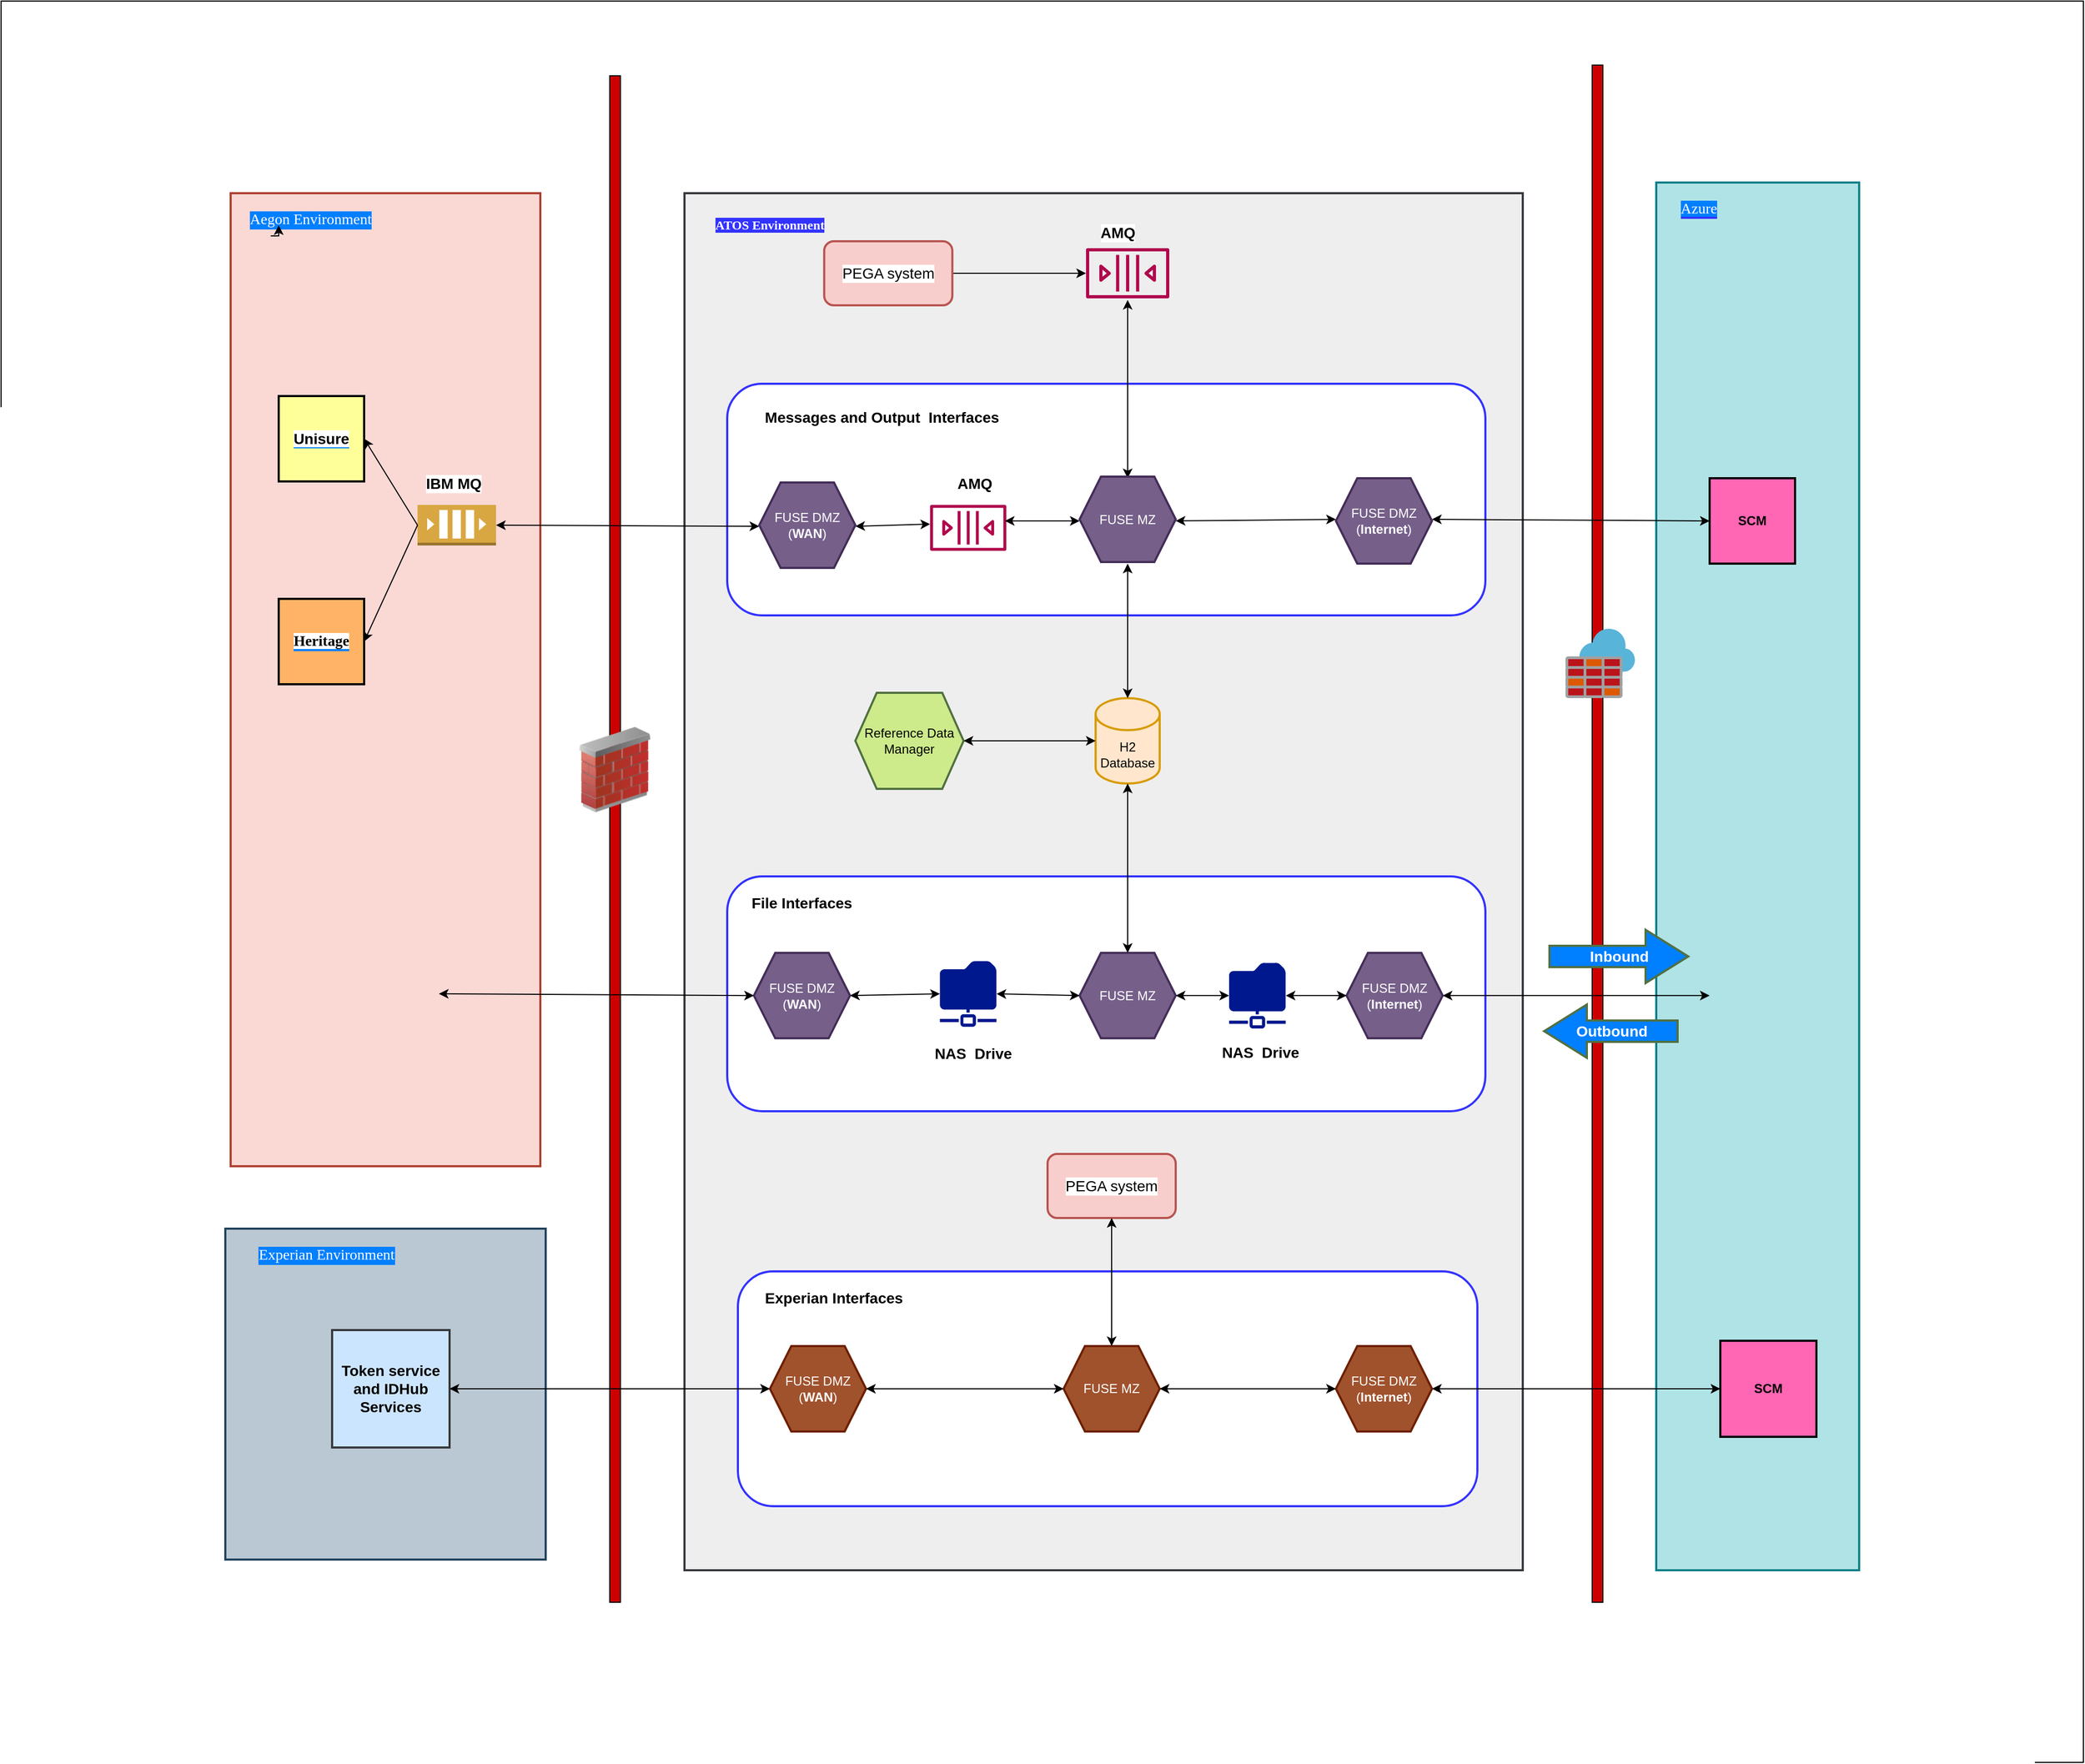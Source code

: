 <mxfile version="17.4.0" type="github">
  <diagram id="V6QHfMiRqVxOChgMFrc-" name="Page-1">
    <mxGraphModel dx="3062" dy="2000" grid="1" gridSize="10" guides="1" tooltips="1" connect="1" arrows="1" fold="1" page="1" pageScale="1" pageWidth="850" pageHeight="1100" math="0" shadow="0">
      <root>
        <mxCell id="0" />
        <mxCell id="1" parent="0" />
        <mxCell id="h0OjAdlszt1tEg1Gr9Ha-38" value="" style="rounded=0;whiteSpace=wrap;html=1;labelBackgroundColor=#FFFFFF;fontFamily=Helvetica;fontSize=14;fillColor=#fff2cc;strokeColor=#d6b656;" vertex="1" parent="1">
          <mxGeometry x="120" y="335" width="460" height="275" as="geometry" />
        </mxCell>
        <mxCell id="h0OjAdlszt1tEg1Gr9Ha-36" value="" style="rounded=0;whiteSpace=wrap;html=1;labelBackgroundColor=#FFFFFF;fontFamily=Helvetica;fontSize=14;fontColor=#000000;fillColor=#FFFFFF;" vertex="1" parent="1">
          <mxGeometry x="-640" y="-70" width="1950" height="1650" as="geometry" />
        </mxCell>
        <mxCell id="h0OjAdlszt1tEg1Gr9Ha-4" value="" style="rounded=0;whiteSpace=wrap;html=1;strokeWidth=2;fillColor=#eeeeee;strokeColor=#36393d;" vertex="1" parent="1">
          <mxGeometry y="110" width="785" height="1290" as="geometry" />
        </mxCell>
        <mxCell id="h0OjAdlszt1tEg1Gr9Ha-15" value="" style="rounded=0;whiteSpace=wrap;html=1;fillColor=#b0e3e6;strokeWidth=2;strokeColor=#0e8088;" vertex="1" parent="1">
          <mxGeometry x="910" y="100" width="190" height="1300" as="geometry" />
        </mxCell>
        <mxCell id="h0OjAdlszt1tEg1Gr9Ha-16" value="Reference Data Manager" style="shape=hexagon;perimeter=hexagonPerimeter2;whiteSpace=wrap;html=1;fixedSize=1;fillColor=#cdeb8b;strokeWidth=2;strokeColor=#517040;" vertex="1" parent="1">
          <mxGeometry x="160" y="578" width="101.36" height="90" as="geometry" />
        </mxCell>
        <mxCell id="h0OjAdlszt1tEg1Gr9Ha-17" value="H2 Database" style="shape=cylinder3;whiteSpace=wrap;html=1;boundedLbl=1;backgroundOutline=1;size=15;fillColor=#ffe6cc;strokeColor=#d79b00;strokeWidth=2;" vertex="1" parent="1">
          <mxGeometry x="385" y="583" width="60" height="80" as="geometry" />
        </mxCell>
        <mxCell id="h0OjAdlszt1tEg1Gr9Ha-20" value="&lt;b&gt;SCM&lt;/b&gt;" style="whiteSpace=wrap;html=1;aspect=fixed;fillColor=#FF66B3;strokeWidth=2;" vertex="1" parent="1">
          <mxGeometry x="960" y="377" width="80" height="80" as="geometry" />
        </mxCell>
        <mxCell id="h0OjAdlszt1tEg1Gr9Ha-21" value="&lt;font face=&quot;Georgia&quot; color=&quot;#ffffff&quot;&gt;&lt;b style=&quot;background-color: rgb(51 , 51 , 255)&quot;&gt;ATOS Environment&lt;/b&gt;&lt;/font&gt;" style="text;html=1;strokeColor=none;fillColor=none;align=center;verticalAlign=middle;whiteSpace=wrap;rounded=0;" vertex="1" parent="1">
          <mxGeometry x="10" y="125" width="140" height="30" as="geometry" />
        </mxCell>
        <mxCell id="h0OjAdlszt1tEg1Gr9Ha-22" value="&lt;span style=&quot;background-color: rgb(0 , 127 , 255)&quot;&gt;Azure&lt;/span&gt;" style="text;html=1;strokeColor=none;fillColor=none;align=center;verticalAlign=middle;whiteSpace=wrap;rounded=0;labelBackgroundColor=#3333FF;fontFamily=Georgia;fontSize=14;fontColor=#FFFFFF;" vertex="1" parent="1">
          <mxGeometry x="920" y="110" width="60" height="30" as="geometry" />
        </mxCell>
        <mxCell id="h0OjAdlszt1tEg1Gr9Ha-23" value="" style="rounded=0;whiteSpace=wrap;html=1;labelBackgroundColor=#007FFF;fontFamily=Georgia;fontSize=14;fontColor=#FFFFFF;fillColor=#CC0000;" vertex="1" parent="1">
          <mxGeometry x="850" y="-10" width="10" height="1440" as="geometry" />
        </mxCell>
        <mxCell id="h0OjAdlszt1tEg1Gr9Ha-24" value="" style="sketch=0;aspect=fixed;html=1;points=[];align=center;image;fontSize=12;image=img/lib/mscae/Azure_Firewall.svg;labelBackgroundColor=#007FFF;fontFamily=Georgia;fontColor=#FFFFFF;fillColor=#CC0000;" vertex="1" parent="1">
          <mxGeometry x="825" y="518" width="65" height="65" as="geometry" />
        </mxCell>
        <mxCell id="h0OjAdlszt1tEg1Gr9Ha-28" value="" style="endArrow=classic;startArrow=classic;html=1;rounded=0;fontFamily=Georgia;fontSize=14;fontColor=#FFFFFF;entryX=1;entryY=0.5;entryDx=0;entryDy=0;exitX=0;exitY=0.5;exitDx=0;exitDy=0;exitPerimeter=0;" edge="1" parent="1" source="h0OjAdlszt1tEg1Gr9Ha-17" target="h0OjAdlszt1tEg1Gr9Ha-16">
          <mxGeometry width="50" height="50" relative="1" as="geometry">
            <mxPoint x="440" y="564.5" as="sourcePoint" />
            <mxPoint x="360" y="564.5" as="targetPoint" />
          </mxGeometry>
        </mxCell>
        <mxCell id="h0OjAdlszt1tEg1Gr9Ha-30" value="" style="rounded=0;whiteSpace=wrap;html=1;labelBackgroundColor=#007FFF;fontFamily=Georgia;fontSize=14;fillColor=#fad9d5;strokeWidth=2;strokeColor=#ae4132;" vertex="1" parent="1">
          <mxGeometry x="-425" y="110" width="290" height="911.5" as="geometry" />
        </mxCell>
        <mxCell id="h0OjAdlszt1tEg1Gr9Ha-31" value="Aegon Environment" style="text;html=1;strokeColor=none;fillColor=none;align=center;verticalAlign=middle;whiteSpace=wrap;rounded=0;labelBackgroundColor=#007FFF;fontFamily=Georgia;fontSize=14;fontColor=#FFFFFF;" vertex="1" parent="1">
          <mxGeometry x="-425" y="120" width="150" height="30" as="geometry" />
        </mxCell>
        <mxCell id="h0OjAdlszt1tEg1Gr9Ha-32" value="&lt;font face=&quot;Helvetica&quot; style=&quot;background-color: rgb(255 , 255 , 255)&quot; color=&quot;#000000&quot;&gt;&lt;b&gt;Unisure&lt;/b&gt;&lt;/font&gt;" style="whiteSpace=wrap;html=1;aspect=fixed;labelBackgroundColor=#007FFF;fontFamily=Georgia;fontSize=14;fontColor=#FFFFFF;fillColor=#FFFF99;strokeWidth=2;" vertex="1" parent="1">
          <mxGeometry x="-380" y="300" width="80" height="80" as="geometry" />
        </mxCell>
        <mxCell id="h0OjAdlszt1tEg1Gr9Ha-33" value="&lt;font color=&quot;#000000&quot; style=&quot;background-color: rgb(255 , 255 , 255)&quot;&gt;&lt;b&gt;Heritage&lt;/b&gt;&lt;/font&gt;" style="whiteSpace=wrap;html=1;aspect=fixed;labelBackgroundColor=#007FFF;fontFamily=Georgia;fontSize=14;fontColor=#FFFFFF;fillColor=#FFB366;strokeWidth=2;" vertex="1" parent="1">
          <mxGeometry x="-380" y="490" width="80" height="80" as="geometry" />
        </mxCell>
        <mxCell id="h0OjAdlszt1tEg1Gr9Ha-34" value="" style="rounded=0;whiteSpace=wrap;html=1;labelBackgroundColor=#007FFF;fontFamily=Georgia;fontSize=14;fontColor=#FFFFFF;fillColor=#CC0000;" vertex="1" parent="1">
          <mxGeometry x="-70" width="10" height="1430" as="geometry" />
        </mxCell>
        <mxCell id="h0OjAdlszt1tEg1Gr9Ha-35" value="" style="image;html=1;image=img/lib/clip_art/networking/Firewall_02_128x128.png;labelBackgroundColor=#FFFFFF;fontFamily=Helvetica;fontSize=14;fontColor=#000000;fillColor=#FFFFFF;" vertex="1" parent="1">
          <mxGeometry x="-105" y="610" width="80" height="80" as="geometry" />
        </mxCell>
        <mxCell id="h0OjAdlszt1tEg1Gr9Ha-41" value="" style="outlineConnect=0;dashed=0;verticalLabelPosition=bottom;verticalAlign=top;align=center;html=1;shape=mxgraph.aws3.queue;fillColor=#D9A741;gradientColor=none;labelBackgroundColor=#FFFFFF;fontFamily=Helvetica;fontSize=14;fontColor=#000000;strokeWidth=3;" vertex="1" parent="1">
          <mxGeometry x="-250" y="402" width="73.5" height="38" as="geometry" />
        </mxCell>
        <mxCell id="h0OjAdlszt1tEg1Gr9Ha-43" value="" style="endArrow=classic;html=1;rounded=0;fontFamily=Helvetica;fontSize=14;fontColor=#000000;exitX=0;exitY=0.5;exitDx=0;exitDy=0;exitPerimeter=0;entryX=1;entryY=0.5;entryDx=0;entryDy=0;" edge="1" parent="1" source="h0OjAdlszt1tEg1Gr9Ha-41" target="h0OjAdlszt1tEg1Gr9Ha-32">
          <mxGeometry width="50" height="50" relative="1" as="geometry">
            <mxPoint x="-280" y="440" as="sourcePoint" />
            <mxPoint x="-230" y="390" as="targetPoint" />
          </mxGeometry>
        </mxCell>
        <mxCell id="h0OjAdlszt1tEg1Gr9Ha-44" value="" style="endArrow=classic;html=1;rounded=0;fontFamily=Helvetica;fontSize=14;fontColor=#000000;entryX=1;entryY=0.5;entryDx=0;entryDy=0;exitX=0;exitY=0.5;exitDx=0;exitDy=0;exitPerimeter=0;" edge="1" parent="1" source="h0OjAdlszt1tEg1Gr9Ha-41" target="h0OjAdlszt1tEg1Gr9Ha-33">
          <mxGeometry width="50" height="50" relative="1" as="geometry">
            <mxPoint x="-290" y="600" as="sourcePoint" />
            <mxPoint x="-240" y="550" as="targetPoint" />
          </mxGeometry>
        </mxCell>
        <mxCell id="h0OjAdlszt1tEg1Gr9Ha-49" value="" style="edgeStyle=orthogonalEdgeStyle;rounded=0;orthogonalLoop=1;jettySize=auto;html=1;fontFamily=Helvetica;fontSize=14;fontColor=#000000;" edge="1" parent="1" source="h0OjAdlszt1tEg1Gr9Ha-45" target="h0OjAdlszt1tEg1Gr9Ha-48">
          <mxGeometry relative="1" as="geometry" />
        </mxCell>
        <mxCell id="h0OjAdlszt1tEg1Gr9Ha-45" value="PEGA system" style="rounded=1;whiteSpace=wrap;html=1;labelBackgroundColor=#FFFFFF;fontFamily=Helvetica;fontSize=14;strokeWidth=2;fillColor=#f8cecc;strokeColor=#b85450;" vertex="1" parent="1">
          <mxGeometry x="130.82" y="155" width="120" height="60" as="geometry" />
        </mxCell>
        <mxCell id="h0OjAdlszt1tEg1Gr9Ha-48" value="" style="sketch=0;outlineConnect=0;fontColor=#232F3E;gradientColor=none;fillColor=#B0084D;strokeColor=none;dashed=0;verticalLabelPosition=bottom;verticalAlign=top;align=center;html=1;fontSize=12;fontStyle=0;aspect=fixed;pointerEvents=1;shape=mxgraph.aws4.queue;" vertex="1" parent="1">
          <mxGeometry x="376" y="161.5" width="78" height="47" as="geometry" />
        </mxCell>
        <mxCell id="h0OjAdlszt1tEg1Gr9Ha-51" value="&lt;b&gt;AMQ&lt;/b&gt;" style="text;html=1;strokeColor=none;fillColor=none;align=center;verticalAlign=middle;whiteSpace=wrap;rounded=0;labelBackgroundColor=#FFFFFF;fontFamily=Helvetica;fontSize=14;fontColor=#000000;" vertex="1" parent="1">
          <mxGeometry x="376" y="131.5" width="60" height="30" as="geometry" />
        </mxCell>
        <mxCell id="h0OjAdlszt1tEg1Gr9Ha-52" value="&lt;b&gt;IBM MQ&lt;/b&gt;" style="text;html=1;strokeColor=none;fillColor=none;align=center;verticalAlign=middle;whiteSpace=wrap;rounded=0;labelBackgroundColor=#FFFFFF;fontFamily=Helvetica;fontSize=14;fontColor=#000000;" vertex="1" parent="1">
          <mxGeometry x="-246.5" y="367" width="60" height="30" as="geometry" />
        </mxCell>
        <mxCell id="GlJD7MIny9OVklbY3U_Z-7" value="" style="rounded=1;whiteSpace=wrap;html=1;labelBackgroundColor=#FFFFFF;fontFamily=Helvetica;fontSize=14;fontColor=#000000;strokeColor=#3333FF;strokeWidth=2;fillColor=#FFFFFF;" vertex="1" parent="1">
          <mxGeometry x="40" y="750" width="710" height="220" as="geometry" />
        </mxCell>
        <mxCell id="GlJD7MIny9OVklbY3U_Z-8" value="FUSE DMZ&lt;br&gt;(&lt;b&gt;Internet&lt;/b&gt;)" style="shape=hexagon;perimeter=hexagonPerimeter2;whiteSpace=wrap;html=1;fixedSize=1;fillColor=#76608a;strokeWidth=2;strokeColor=#432D57;fontColor=#ffffff;" vertex="1" parent="1">
          <mxGeometry x="620" y="821.64" width="90" height="80" as="geometry" />
        </mxCell>
        <mxCell id="GlJD7MIny9OVklbY3U_Z-9" value="" style="sketch=0;aspect=fixed;pointerEvents=1;shadow=0;dashed=0;html=1;strokeColor=none;labelPosition=center;verticalLabelPosition=bottom;verticalAlign=top;align=center;fillColor=#00188D;shape=mxgraph.mscae.enterprise.shared_folder;labelBackgroundColor=#FFFFFF;fontFamily=Helvetica;fontSize=14;fontColor=#000000;" vertex="1" parent="1">
          <mxGeometry x="510" y="830.83" width="53" height="61.63" as="geometry" />
        </mxCell>
        <mxCell id="GlJD7MIny9OVklbY3U_Z-13" value="&lt;b&gt;File Interfaces&lt;/b&gt;" style="text;html=1;strokeColor=none;fillColor=none;align=center;verticalAlign=middle;whiteSpace=wrap;rounded=0;labelBackgroundColor=#FFFFFF;fontFamily=Helvetica;fontSize=14;fontColor=#000000;" vertex="1" parent="1">
          <mxGeometry x="60" y="760" width="100" height="30" as="geometry" />
        </mxCell>
        <mxCell id="5v7vYuDECeMwFSMEY1S--1" value="" style="shape=image;html=1;verticalAlign=top;verticalLabelPosition=bottom;labelBackgroundColor=#ffffff;imageAspect=0;aspect=fixed;image=https://cdn2.iconfinder.com/data/icons/whcompare-servers-web-hosting/50/sftp-128.png;fontFamily=Helvetica;fontSize=14;fontColor=#000000;strokeWidth=2;fillColor=#FFFFFF;" vertex="1" parent="1">
          <mxGeometry x="-310" y="820.0" width="80" height="80" as="geometry" />
        </mxCell>
        <mxCell id="5v7vYuDECeMwFSMEY1S--3" value="" style="shape=image;html=1;verticalAlign=top;verticalLabelPosition=bottom;labelBackgroundColor=#ffffff;imageAspect=0;aspect=fixed;image=https://cdn2.iconfinder.com/data/icons/whcompare-servers-web-hosting/50/sftp-128.png;fontFamily=Helvetica;fontSize=14;fontColor=#000000;strokeWidth=2;fillColor=#FFFFFF;" vertex="1" parent="1">
          <mxGeometry x="960" y="821.64" width="80" height="80" as="geometry" />
        </mxCell>
        <mxCell id="5v7vYuDECeMwFSMEY1S--4" value="FUSE DMZ&lt;br&gt;(&lt;b&gt;WAN&lt;/b&gt;)" style="shape=hexagon;perimeter=hexagonPerimeter2;whiteSpace=wrap;html=1;fixedSize=1;fillColor=#76608a;strokeWidth=2;strokeColor=#432D57;fontColor=#ffffff;" vertex="1" parent="1">
          <mxGeometry x="65" y="821.64" width="90" height="80" as="geometry" />
        </mxCell>
        <mxCell id="5v7vYuDECeMwFSMEY1S--5" value="" style="sketch=0;aspect=fixed;pointerEvents=1;shadow=0;dashed=0;html=1;strokeColor=none;labelPosition=center;verticalLabelPosition=bottom;verticalAlign=top;align=center;fillColor=#00188D;shape=mxgraph.mscae.enterprise.shared_folder;labelBackgroundColor=#FFFFFF;fontFamily=Helvetica;fontSize=14;fontColor=#000000;" vertex="1" parent="1">
          <mxGeometry x="239.18" y="829.19" width="53" height="61.63" as="geometry" />
        </mxCell>
        <mxCell id="5v7vYuDECeMwFSMEY1S--6" value="FUSE MZ" style="shape=hexagon;perimeter=hexagonPerimeter2;whiteSpace=wrap;html=1;fixedSize=1;fillColor=#76608a;strokeWidth=2;strokeColor=#432D57;fontColor=#ffffff;" vertex="1" parent="1">
          <mxGeometry x="370" y="821.64" width="90" height="80" as="geometry" />
        </mxCell>
        <mxCell id="5v7vYuDECeMwFSMEY1S--7" value="" style="rounded=1;whiteSpace=wrap;html=1;labelBackgroundColor=#FFFFFF;fontFamily=Helvetica;fontSize=14;fontColor=#000000;strokeColor=#3333FF;strokeWidth=2;fillColor=#FFFFFF;" vertex="1" parent="1">
          <mxGeometry x="40" y="288.5" width="710" height="217" as="geometry" />
        </mxCell>
        <mxCell id="5v7vYuDECeMwFSMEY1S--9" value="" style="sketch=0;outlineConnect=0;fontColor=#232F3E;gradientColor=none;fillColor=#B0084D;strokeColor=none;dashed=0;verticalLabelPosition=bottom;verticalAlign=top;align=center;html=1;fontSize=12;fontStyle=0;aspect=fixed;pointerEvents=1;shape=mxgraph.aws4.queue;" vertex="1" parent="1">
          <mxGeometry x="230" y="402" width="71.36" height="43" as="geometry" />
        </mxCell>
        <mxCell id="5v7vYuDECeMwFSMEY1S--18" value="" style="rounded=1;whiteSpace=wrap;html=1;labelBackgroundColor=#FFFFFF;fontFamily=Helvetica;fontSize=14;fontColor=#000000;strokeColor=#3333FF;strokeWidth=2;fillColor=#FFFFFF;" vertex="1" parent="1">
          <mxGeometry x="50" y="1120" width="692.5" height="220" as="geometry" />
        </mxCell>
        <mxCell id="5v7vYuDECeMwFSMEY1S--22" value="&lt;b&gt;AMQ&lt;/b&gt;" style="text;html=1;strokeColor=none;fillColor=none;align=center;verticalAlign=middle;whiteSpace=wrap;rounded=0;labelBackgroundColor=#FFFFFF;fontFamily=Helvetica;fontSize=14;fontColor=#000000;" vertex="1" parent="1">
          <mxGeometry x="241.64" y="367" width="60" height="30" as="geometry" />
        </mxCell>
        <mxCell id="5v7vYuDECeMwFSMEY1S--23" value="FUSE DMZ&lt;br&gt;(&lt;b&gt;WAN&lt;/b&gt;)" style="shape=hexagon;perimeter=hexagonPerimeter2;whiteSpace=wrap;html=1;fixedSize=1;fillColor=#a0522d;strokeWidth=2;strokeColor=#6D1F00;fontColor=#ffffff;" vertex="1" parent="1">
          <mxGeometry x="80" y="1190" width="90" height="80" as="geometry" />
        </mxCell>
        <mxCell id="5v7vYuDECeMwFSMEY1S--24" value="FUSE MZ" style="shape=hexagon;perimeter=hexagonPerimeter2;whiteSpace=wrap;html=1;fixedSize=1;fillColor=#a0522d;strokeWidth=2;strokeColor=#6D1F00;fontColor=#ffffff;" vertex="1" parent="1">
          <mxGeometry x="355" y="1190" width="90" height="80" as="geometry" />
        </mxCell>
        <mxCell id="5v7vYuDECeMwFSMEY1S--25" value="FUSE DMZ&lt;br&gt;(&lt;b&gt;Internet&lt;/b&gt;)" style="shape=hexagon;perimeter=hexagonPerimeter2;whiteSpace=wrap;html=1;fixedSize=1;fillColor=#a0522d;strokeWidth=2;strokeColor=#6D1F00;fontColor=#ffffff;" vertex="1" parent="1">
          <mxGeometry x="610" y="1190" width="90" height="80" as="geometry" />
        </mxCell>
        <mxCell id="5v7vYuDECeMwFSMEY1S--26" value="&lt;b&gt;NAS&amp;nbsp; Drive&lt;/b&gt;" style="text;html=1;strokeColor=none;fillColor=none;align=center;verticalAlign=middle;whiteSpace=wrap;rounded=0;labelBackgroundColor=#FFFFFF;fontFamily=Helvetica;fontSize=14;fontColor=#000000;" vertex="1" parent="1">
          <mxGeometry x="230" y="900.82" width="80.82" height="30" as="geometry" />
        </mxCell>
        <mxCell id="5v7vYuDECeMwFSMEY1S--28" value="&lt;b&gt;Experian Interfaces&lt;/b&gt;" style="text;html=1;strokeColor=none;fillColor=none;align=center;verticalAlign=middle;whiteSpace=wrap;rounded=0;labelBackgroundColor=#FFFFFF;fontFamily=Helvetica;fontSize=14;fontColor=#000000;" vertex="1" parent="1">
          <mxGeometry x="60" y="1130" width="160" height="30" as="geometry" />
        </mxCell>
        <mxCell id="5v7vYuDECeMwFSMEY1S--29" value="&lt;b&gt;Messages and Output&amp;nbsp; Interfaces&lt;/b&gt;" style="text;html=1;strokeColor=none;fillColor=none;align=center;verticalAlign=middle;whiteSpace=wrap;rounded=0;labelBackgroundColor=#FFFFFF;fontFamily=Helvetica;fontSize=14;fontColor=#000000;" vertex="1" parent="1">
          <mxGeometry x="60" y="305" width="250" height="30" as="geometry" />
        </mxCell>
        <mxCell id="5v7vYuDECeMwFSMEY1S--30" value="" style="rounded=0;whiteSpace=wrap;html=1;labelBackgroundColor=none;fontFamily=Helvetica;fontSize=14;strokeWidth=2;fillColor=#bac8d3;strokeColor=#23445d;" vertex="1" parent="1">
          <mxGeometry x="-430" y="1080" width="300" height="310" as="geometry" />
        </mxCell>
        <mxCell id="5v7vYuDECeMwFSMEY1S--31" value="Experian Environment" style="text;html=1;strokeColor=none;fillColor=none;align=center;verticalAlign=middle;whiteSpace=wrap;rounded=0;labelBackgroundColor=#007FFF;fontFamily=Georgia;fontSize=14;fontColor=#FFFFFF;" vertex="1" parent="1">
          <mxGeometry x="-410" y="1090" width="150" height="30" as="geometry" />
        </mxCell>
        <mxCell id="5v7vYuDECeMwFSMEY1S--32" value="&lt;b&gt;Token service and IDHub Services&lt;/b&gt;" style="whiteSpace=wrap;html=1;aspect=fixed;labelBackgroundColor=none;fontFamily=Helvetica;fontSize=14;strokeWidth=2;fillColor=#cce5ff;strokeColor=#36393d;" vertex="1" parent="1">
          <mxGeometry x="-330" y="1175" width="110" height="110" as="geometry" />
        </mxCell>
        <mxCell id="5v7vYuDECeMwFSMEY1S--33" value="&lt;b&gt;SCM&lt;/b&gt;" style="whiteSpace=wrap;html=1;aspect=fixed;fillColor=#FF66B3;strokeWidth=2;" vertex="1" parent="1">
          <mxGeometry x="970" y="1185" width="90" height="90" as="geometry" />
        </mxCell>
        <mxCell id="5v7vYuDECeMwFSMEY1S--34" value="" style="endArrow=classic;startArrow=classic;html=1;rounded=0;fontFamily=Helvetica;fontSize=14;fontColor=#000000;exitX=0.5;exitY=0;exitDx=0;exitDy=0;entryX=0.5;entryY=1.032;entryDx=0;entryDy=0;entryPerimeter=0;" edge="1" parent="1" target="h0OjAdlszt1tEg1Gr9Ha-48">
          <mxGeometry width="50" height="50" relative="1" as="geometry">
            <mxPoint x="415" y="377" as="sourcePoint" />
            <mxPoint x="400" y="220" as="targetPoint" />
          </mxGeometry>
        </mxCell>
        <mxCell id="5v7vYuDECeMwFSMEY1S--35" value="" style="endArrow=classic;startArrow=classic;html=1;rounded=0;fontFamily=Helvetica;fontSize=14;fontColor=#000000;exitX=0.5;exitY=0;exitDx=0;exitDy=0;exitPerimeter=0;entryX=0.5;entryY=1;entryDx=0;entryDy=0;" edge="1" parent="1" source="h0OjAdlszt1tEg1Gr9Ha-17">
          <mxGeometry width="50" height="50" relative="1" as="geometry">
            <mxPoint x="390" y="550" as="sourcePoint" />
            <mxPoint x="415" y="457" as="targetPoint" />
          </mxGeometry>
        </mxCell>
        <mxCell id="5v7vYuDECeMwFSMEY1S--36" value="" style="endArrow=classic;startArrow=classic;html=1;rounded=0;fontFamily=Helvetica;fontSize=14;fontColor=#000000;entryX=0.5;entryY=1;entryDx=0;entryDy=0;entryPerimeter=0;exitX=0.5;exitY=0;exitDx=0;exitDy=0;" edge="1" parent="1" source="5v7vYuDECeMwFSMEY1S--6" target="h0OjAdlszt1tEg1Gr9Ha-17">
          <mxGeometry width="50" height="50" relative="1" as="geometry">
            <mxPoint x="410" y="790" as="sourcePoint" />
            <mxPoint x="460" y="740" as="targetPoint" />
          </mxGeometry>
        </mxCell>
        <mxCell id="5v7vYuDECeMwFSMEY1S--37" value="" style="endArrow=classic;startArrow=classic;html=1;rounded=0;fontFamily=Helvetica;fontSize=14;fontColor=#000000;exitX=1;exitY=0.5;exitDx=0;exitDy=0;entryX=0;entryY=0.5;entryDx=0;entryDy=0;" edge="1" parent="1" source="5v7vYuDECeMwFSMEY1S--23" target="5v7vYuDECeMwFSMEY1S--24">
          <mxGeometry width="50" height="50" relative="1" as="geometry">
            <mxPoint x="250" y="1250" as="sourcePoint" />
            <mxPoint x="300" y="1200" as="targetPoint" />
          </mxGeometry>
        </mxCell>
        <mxCell id="5v7vYuDECeMwFSMEY1S--39" value="" style="endArrow=classic;startArrow=classic;html=1;rounded=0;fontFamily=Helvetica;fontSize=14;fontColor=#000000;exitX=1;exitY=0.5;exitDx=0;exitDy=0;entryX=0;entryY=0.5;entryDx=0;entryDy=0;" edge="1" parent="1" source="5v7vYuDECeMwFSMEY1S--24" target="5v7vYuDECeMwFSMEY1S--25">
          <mxGeometry width="50" height="50" relative="1" as="geometry">
            <mxPoint x="510" y="1260" as="sourcePoint" />
            <mxPoint x="560" y="1210" as="targetPoint" />
          </mxGeometry>
        </mxCell>
        <mxCell id="5v7vYuDECeMwFSMEY1S--40" value="" style="endArrow=classic;startArrow=classic;html=1;rounded=0;fontFamily=Helvetica;fontSize=14;fontColor=#000000;exitX=1;exitY=0.5;exitDx=0;exitDy=0;" edge="1" parent="1">
          <mxGeometry width="50" height="50" relative="1" as="geometry">
            <mxPoint x="160" y="422" as="sourcePoint" />
            <mxPoint x="230" y="420" as="targetPoint" />
          </mxGeometry>
        </mxCell>
        <mxCell id="5v7vYuDECeMwFSMEY1S--41" value="" style="endArrow=classic;startArrow=classic;html=1;rounded=0;fontFamily=Helvetica;fontSize=14;fontColor=#000000;exitX=1;exitY=0.5;exitDx=0;exitDy=0;entryX=0;entryY=0.5;entryDx=0;entryDy=0;" edge="1" parent="1">
          <mxGeometry width="50" height="50" relative="1" as="geometry">
            <mxPoint x="460" y="417" as="sourcePoint" />
            <mxPoint x="610" y="415.5" as="targetPoint" />
          </mxGeometry>
        </mxCell>
        <mxCell id="5v7vYuDECeMwFSMEY1S--42" value="" style="endArrow=classic;startArrow=classic;html=1;rounded=0;fontFamily=Helvetica;fontSize=14;fontColor=#000000;exitX=1;exitY=0.5;exitDx=0;exitDy=0;exitPerimeter=0;entryX=0;entryY=0.5;entryDx=0;entryDy=0;" edge="1" parent="1" source="h0OjAdlszt1tEg1Gr9Ha-41">
          <mxGeometry width="50" height="50" relative="1" as="geometry">
            <mxPoint x="-30" y="440" as="sourcePoint" />
            <mxPoint x="70" y="422" as="targetPoint" />
          </mxGeometry>
        </mxCell>
        <mxCell id="5v7vYuDECeMwFSMEY1S--44" value="" style="endArrow=classic;startArrow=classic;html=1;rounded=0;fontFamily=Helvetica;fontSize=14;fontColor=#000000;entryX=0;entryY=0.5;entryDx=0;entryDy=0;" edge="1" parent="1">
          <mxGeometry width="50" height="50" relative="1" as="geometry">
            <mxPoint x="300" y="417" as="sourcePoint" />
            <mxPoint x="370" y="417" as="targetPoint" />
          </mxGeometry>
        </mxCell>
        <mxCell id="5v7vYuDECeMwFSMEY1S--45" value="" style="endArrow=classic;startArrow=classic;html=1;rounded=0;fontFamily=Helvetica;fontSize=14;fontColor=#000000;entryX=0;entryY=0.5;entryDx=0;entryDy=0;exitX=1;exitY=0.5;exitDx=0;exitDy=0;" edge="1" parent="1" target="h0OjAdlszt1tEg1Gr9Ha-20">
          <mxGeometry width="50" height="50" relative="1" as="geometry">
            <mxPoint x="700" y="415.5" as="sourcePoint" />
            <mxPoint x="790" y="380" as="targetPoint" />
          </mxGeometry>
        </mxCell>
        <mxCell id="5v7vYuDECeMwFSMEY1S--46" value="" style="endArrow=classic;startArrow=classic;html=1;rounded=0;fontFamily=Helvetica;fontSize=14;fontColor=#000000;exitX=1;exitY=0.5;exitDx=0;exitDy=0;entryX=0;entryY=0.5;entryDx=0;entryDy=0;" edge="1" parent="1" source="5v7vYuDECeMwFSMEY1S--1" target="5v7vYuDECeMwFSMEY1S--4">
          <mxGeometry width="50" height="50" relative="1" as="geometry">
            <mxPoint x="-90" y="890" as="sourcePoint" />
            <mxPoint x="-40" y="840" as="targetPoint" />
          </mxGeometry>
        </mxCell>
        <mxCell id="5v7vYuDECeMwFSMEY1S--47" value="" style="endArrow=classic;startArrow=classic;html=1;rounded=0;fontFamily=Helvetica;fontSize=14;fontColor=#000000;exitX=1;exitY=0.5;exitDx=0;exitDy=0;entryX=0;entryY=0.5;entryDx=0;entryDy=0;" edge="1" parent="1" source="GlJD7MIny9OVklbY3U_Z-8" target="5v7vYuDECeMwFSMEY1S--3">
          <mxGeometry width="50" height="50" relative="1" as="geometry">
            <mxPoint x="830" y="900" as="sourcePoint" />
            <mxPoint x="880" y="850" as="targetPoint" />
          </mxGeometry>
        </mxCell>
        <mxCell id="5v7vYuDECeMwFSMEY1S--48" value="" style="endArrow=classic;startArrow=classic;html=1;rounded=0;fontFamily=Helvetica;fontSize=14;fontColor=#000000;exitX=1;exitY=0.5;exitDx=0;exitDy=0;entryX=0;entryY=0.5;entryDx=0;entryDy=0;" edge="1" parent="1" source="5v7vYuDECeMwFSMEY1S--32" target="5v7vYuDECeMwFSMEY1S--23">
          <mxGeometry width="50" height="50" relative="1" as="geometry">
            <mxPoint x="-130" y="1285" as="sourcePoint" />
            <mxPoint x="-59.289" y="1235" as="targetPoint" />
          </mxGeometry>
        </mxCell>
        <mxCell id="5v7vYuDECeMwFSMEY1S--49" value="" style="endArrow=classic;startArrow=classic;html=1;rounded=0;fontFamily=Helvetica;fontSize=14;fontColor=#000000;exitX=1;exitY=0.5;exitDx=0;exitDy=0;" edge="1" parent="1" source="5v7vYuDECeMwFSMEY1S--25" target="5v7vYuDECeMwFSMEY1S--33">
          <mxGeometry width="50" height="50" relative="1" as="geometry">
            <mxPoint x="830" y="1250" as="sourcePoint" />
            <mxPoint x="880" y="1200" as="targetPoint" />
          </mxGeometry>
        </mxCell>
        <mxCell id="5v7vYuDECeMwFSMEY1S--50" style="edgeStyle=orthogonalEdgeStyle;rounded=0;orthogonalLoop=1;jettySize=auto;html=1;exitX=0.25;exitY=1;exitDx=0;exitDy=0;entryX=0.3;entryY=0.667;entryDx=0;entryDy=0;entryPerimeter=0;fontFamily=Helvetica;fontSize=14;fontColor=#000000;" edge="1" parent="1" source="h0OjAdlszt1tEg1Gr9Ha-31" target="h0OjAdlszt1tEg1Gr9Ha-31">
          <mxGeometry relative="1" as="geometry" />
        </mxCell>
        <mxCell id="5v7vYuDECeMwFSMEY1S--52" value="" style="endArrow=classic;startArrow=classic;html=1;rounded=0;fontFamily=Helvetica;fontSize=14;fontColor=#000000;exitX=1;exitY=0.5;exitDx=0;exitDy=0;entryX=0;entryY=0.5;entryDx=0;entryDy=0;entryPerimeter=0;" edge="1" parent="1" source="5v7vYuDECeMwFSMEY1S--4" target="5v7vYuDECeMwFSMEY1S--5">
          <mxGeometry width="50" height="50" relative="1" as="geometry">
            <mxPoint x="170" y="890" as="sourcePoint" />
            <mxPoint x="220" y="840" as="targetPoint" />
          </mxGeometry>
        </mxCell>
        <mxCell id="5v7vYuDECeMwFSMEY1S--53" value="" style="endArrow=classic;startArrow=classic;html=1;rounded=0;fontFamily=Helvetica;fontSize=14;fontColor=#000000;exitX=1;exitY=0.5;exitDx=0;exitDy=0;exitPerimeter=0;entryX=0;entryY=0.5;entryDx=0;entryDy=0;" edge="1" parent="1" source="5v7vYuDECeMwFSMEY1S--5" target="5v7vYuDECeMwFSMEY1S--6">
          <mxGeometry width="50" height="50" relative="1" as="geometry">
            <mxPoint x="310" y="890" as="sourcePoint" />
            <mxPoint x="360" y="840" as="targetPoint" />
          </mxGeometry>
        </mxCell>
        <mxCell id="5v7vYuDECeMwFSMEY1S--54" value="" style="endArrow=classic;startArrow=classic;html=1;rounded=0;fontFamily=Helvetica;fontSize=14;fontColor=#000000;exitX=1;exitY=0.5;exitDx=0;exitDy=0;entryX=0;entryY=0.5;entryDx=0;entryDy=0;entryPerimeter=0;" edge="1" parent="1" source="5v7vYuDECeMwFSMEY1S--6" target="GlJD7MIny9OVklbY3U_Z-9">
          <mxGeometry width="50" height="50" relative="1" as="geometry">
            <mxPoint x="460" y="890" as="sourcePoint" />
            <mxPoint x="510" y="840" as="targetPoint" />
          </mxGeometry>
        </mxCell>
        <mxCell id="5v7vYuDECeMwFSMEY1S--56" value="" style="endArrow=classic;startArrow=classic;html=1;rounded=0;fontFamily=Helvetica;fontSize=14;fontColor=#000000;exitX=1;exitY=0.5;exitDx=0;exitDy=0;exitPerimeter=0;entryX=0;entryY=0.5;entryDx=0;entryDy=0;" edge="1" parent="1" source="GlJD7MIny9OVklbY3U_Z-9" target="GlJD7MIny9OVklbY3U_Z-8">
          <mxGeometry width="50" height="50" relative="1" as="geometry">
            <mxPoint x="570" y="890" as="sourcePoint" />
            <mxPoint x="620" y="840" as="targetPoint" />
          </mxGeometry>
        </mxCell>
        <mxCell id="CVXwxLRXvlVi5tc0eJbV-1" value="FUSE DMZ&lt;br&gt;(&lt;b&gt;WAN&lt;/b&gt;)" style="shape=hexagon;perimeter=hexagonPerimeter2;whiteSpace=wrap;html=1;fixedSize=1;fillColor=#76608a;strokeWidth=2;strokeColor=#432D57;fontColor=#ffffff;" vertex="1" parent="1">
          <mxGeometry x="70" y="381.0" width="90" height="80" as="geometry" />
        </mxCell>
        <mxCell id="CVXwxLRXvlVi5tc0eJbV-2" value="FUSE MZ" style="shape=hexagon;perimeter=hexagonPerimeter2;whiteSpace=wrap;html=1;fixedSize=1;fillColor=#76608a;strokeWidth=2;strokeColor=#432D57;fontColor=#ffffff;" vertex="1" parent="1">
          <mxGeometry x="370" y="375.5" width="90" height="80" as="geometry" />
        </mxCell>
        <mxCell id="CVXwxLRXvlVi5tc0eJbV-4" value="FUSE DMZ&lt;br&gt;(&lt;b&gt;Internet&lt;/b&gt;)" style="shape=hexagon;perimeter=hexagonPerimeter2;whiteSpace=wrap;html=1;fixedSize=1;fillColor=#76608a;strokeWidth=2;strokeColor=#432D57;fontColor=#ffffff;" vertex="1" parent="1">
          <mxGeometry x="610" y="377.0" width="90" height="80" as="geometry" />
        </mxCell>
        <mxCell id="CVXwxLRXvlVi5tc0eJbV-5" value="PEGA system" style="rounded=1;whiteSpace=wrap;html=1;labelBackgroundColor=#FFFFFF;fontFamily=Helvetica;fontSize=14;strokeWidth=2;fillColor=#f8cecc;strokeColor=#b85450;" vertex="1" parent="1">
          <mxGeometry x="340" y="1010" width="120" height="60" as="geometry" />
        </mxCell>
        <mxCell id="CVXwxLRXvlVi5tc0eJbV-6" value="" style="endArrow=classic;startArrow=classic;html=1;rounded=0;fontFamily=Helvetica;fontSize=14;fontColor=#000000;entryX=0.5;entryY=1;entryDx=0;entryDy=0;exitX=0.5;exitY=0;exitDx=0;exitDy=0;" edge="1" parent="1" source="5v7vYuDECeMwFSMEY1S--24" target="CVXwxLRXvlVi5tc0eJbV-5">
          <mxGeometry width="50" height="50" relative="1" as="geometry">
            <mxPoint x="260" y="1150" as="sourcePoint" />
            <mxPoint x="310" y="1100" as="targetPoint" />
          </mxGeometry>
        </mxCell>
        <mxCell id="CVXwxLRXvlVi5tc0eJbV-8" value="&lt;b&gt;&lt;font color=&quot;#ffffff&quot;&gt;Inbound&lt;/font&gt;&lt;/b&gt;" style="html=1;shadow=0;dashed=0;align=center;verticalAlign=middle;shape=mxgraph.arrows2.arrow;dy=0.6;dx=40;notch=0;labelBackgroundColor=none;fontFamily=Helvetica;fontSize=14;fontColor=#000000;strokeColor=#517040;strokeWidth=2;fillColor=#007FFF;" vertex="1" parent="1">
          <mxGeometry x="810" y="800" width="130" height="50" as="geometry" />
        </mxCell>
        <mxCell id="CVXwxLRXvlVi5tc0eJbV-9" value="&lt;b&gt;&lt;font color=&quot;#ffffff&quot;&gt;Outbound&lt;/font&gt;&lt;/b&gt;" style="html=1;shadow=0;dashed=0;align=center;verticalAlign=middle;shape=mxgraph.arrows2.arrow;dy=0.6;dx=40;flipH=1;notch=0;labelBackgroundColor=none;fontFamily=Helvetica;fontSize=14;fontColor=#000000;strokeColor=#517040;strokeWidth=2;fillColor=#007FFF;" vertex="1" parent="1">
          <mxGeometry x="805" y="870" width="125" height="50" as="geometry" />
        </mxCell>
        <mxCell id="CVXwxLRXvlVi5tc0eJbV-10" value="&lt;b&gt;NAS&amp;nbsp; Drive&lt;/b&gt;" style="text;html=1;strokeColor=none;fillColor=none;align=center;verticalAlign=middle;whiteSpace=wrap;rounded=0;labelBackgroundColor=#FFFFFF;fontFamily=Helvetica;fontSize=14;fontColor=#000000;" vertex="1" parent="1">
          <mxGeometry x="499.18" y="900" width="80.82" height="30" as="geometry" />
        </mxCell>
      </root>
    </mxGraphModel>
  </diagram>
</mxfile>
